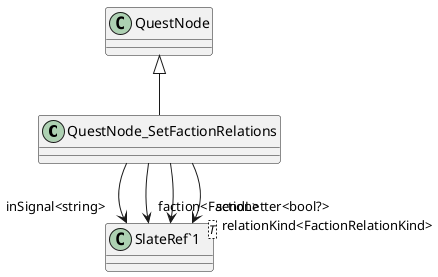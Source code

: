 @startuml
class QuestNode_SetFactionRelations {
}
class "SlateRef`1"<T> {
}
QuestNode <|-- QuestNode_SetFactionRelations
QuestNode_SetFactionRelations --> "inSignal<string>" "SlateRef`1"
QuestNode_SetFactionRelations --> "faction<Faction>" "SlateRef`1"
QuestNode_SetFactionRelations --> "relationKind<FactionRelationKind>" "SlateRef`1"
QuestNode_SetFactionRelations --> "sendLetter<bool?>" "SlateRef`1"
@enduml
